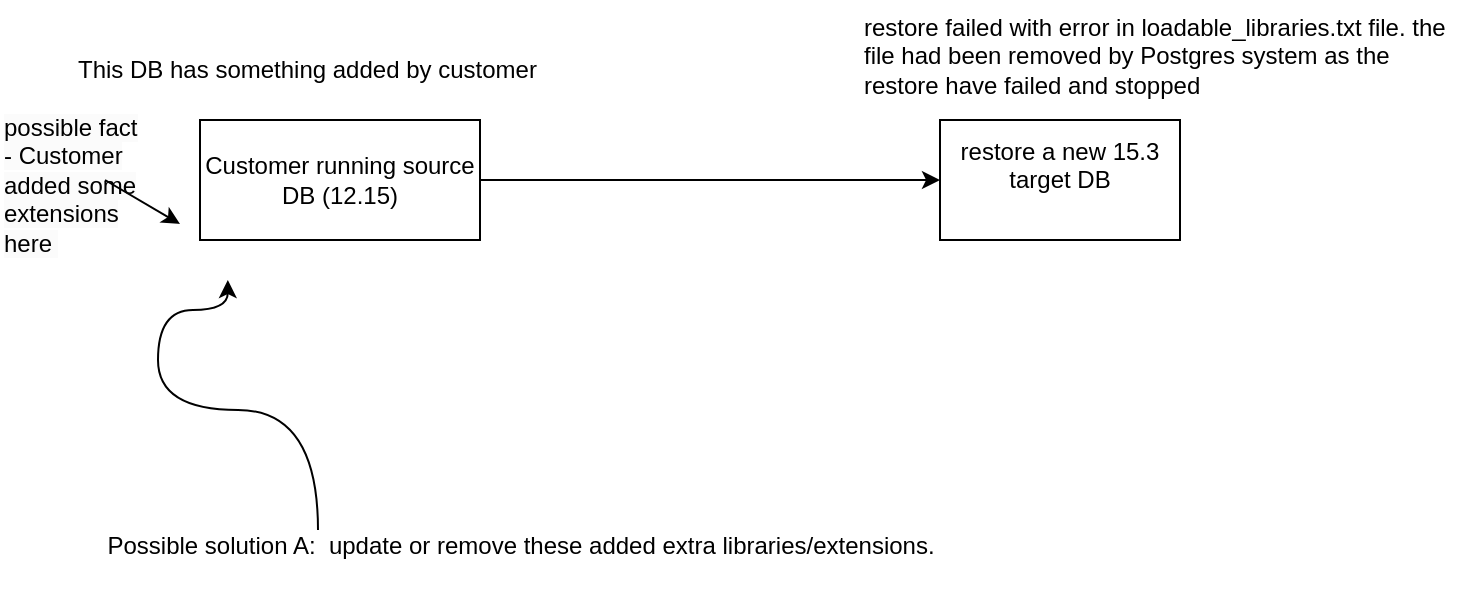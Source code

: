 <mxfile version="22.1.8" type="github">
  <diagram id="R2lEEEUBdFMjLlhIrx00" name="Page-1">
    <mxGraphModel dx="1170" dy="925" grid="1" gridSize="10" guides="1" tooltips="1" connect="1" arrows="1" fold="1" page="1" pageScale="1" pageWidth="850" pageHeight="1100" math="0" shadow="0" extFonts="Permanent Marker^https://fonts.googleapis.com/css?family=Permanent+Marker">
      <root>
        <mxCell id="0" />
        <mxCell id="1" parent="0" />
        <mxCell id="AkyEBe8GT_1xiuxSV3QQ-4" value="" style="edgeStyle=orthogonalEdgeStyle;rounded=0;orthogonalLoop=1;jettySize=auto;html=1;entryX=0;entryY=0.5;entryDx=0;entryDy=0;" edge="1" parent="1" source="AkyEBe8GT_1xiuxSV3QQ-1" target="AkyEBe8GT_1xiuxSV3QQ-2">
          <mxGeometry relative="1" as="geometry">
            <mxPoint x="350" y="260" as="targetPoint" />
          </mxGeometry>
        </mxCell>
        <mxCell id="AkyEBe8GT_1xiuxSV3QQ-1" value="Customer running source DB (12.15)" style="rounded=0;whiteSpace=wrap;html=1;" vertex="1" parent="1">
          <mxGeometry x="130" y="230" width="140" height="60" as="geometry" />
        </mxCell>
        <mxCell id="AkyEBe8GT_1xiuxSV3QQ-2" value="&lt;div&gt;restore a new 15.3 target DB&lt;/div&gt;&lt;div&gt;&lt;br&gt;&lt;/div&gt;" style="rounded=0;whiteSpace=wrap;html=1;" vertex="1" parent="1">
          <mxGeometry x="500" y="230" width="120" height="60" as="geometry" />
        </mxCell>
        <mxCell id="AkyEBe8GT_1xiuxSV3QQ-7" value="&amp;nbsp; This DB has something added by customer" style="text;html=1;align=center;verticalAlign=middle;resizable=0;points=[];autosize=1;strokeColor=none;fillColor=none;" vertex="1" parent="1">
          <mxGeometry x="50" y="190" width="260" height="30" as="geometry" />
        </mxCell>
        <mxCell id="AkyEBe8GT_1xiuxSV3QQ-8" value="restore failed with error in loadable_libraries.txt file. the file had been removed by Postgres system as the restore have failed and stopped&#xa;" style="text;whiteSpace=wrap;" vertex="1" parent="1">
          <mxGeometry x="460" y="170" width="300" height="40" as="geometry" />
        </mxCell>
        <mxCell id="AkyEBe8GT_1xiuxSV3QQ-12" value="Possible solution A:&amp;nbsp; update or remove these added extra libraries/extensions.&lt;br&gt;&amp;nbsp; &amp;nbsp;" style="text;html=1;align=center;verticalAlign=middle;resizable=0;points=[];autosize=1;strokeColor=none;fillColor=none;" vertex="1" parent="1">
          <mxGeometry x="70" y="430" width="440" height="40" as="geometry" />
        </mxCell>
        <mxCell id="AkyEBe8GT_1xiuxSV3QQ-13" value="" style="shape=image;html=1;verticalAlign=top;verticalLabelPosition=bottom;labelBackgroundColor=#ffffff;imageAspect=0;aspect=fixed;image=https://cdn0.iconfinder.com/data/icons/df_On_Stage_Icon_Set/128/Symbol_-_Add.png" vertex="1" parent="1">
          <mxGeometry x="120" y="270" width="58" height="58" as="geometry" />
        </mxCell>
        <mxCell id="AkyEBe8GT_1xiuxSV3QQ-15" value="" style="curved=1;endArrow=classic;html=1;rounded=0;edgeStyle=orthogonalEdgeStyle;entryX=0.079;entryY=-0.167;entryDx=0;entryDy=0;entryPerimeter=0;" edge="1" parent="1">
          <mxGeometry width="50" height="50" relative="1" as="geometry">
            <mxPoint x="189" y="435.01" as="sourcePoint" />
            <mxPoint x="143.91" y="310" as="targetPoint" />
            <Array as="points">
              <mxPoint x="189" y="375.01" />
              <mxPoint x="109" y="375.01" />
              <mxPoint x="109" y="325.01" />
              <mxPoint x="144" y="325.01" />
            </Array>
          </mxGeometry>
        </mxCell>
        <mxCell id="AkyEBe8GT_1xiuxSV3QQ-16" value="&lt;span style=&quot;color: rgb(0, 0, 0); font-family: Helvetica; font-size: 12px; font-style: normal; font-variant-ligatures: normal; font-variant-caps: normal; font-weight: 400; letter-spacing: normal; orphans: 2; text-align: center; text-indent: 0px; text-transform: none; widows: 2; word-spacing: 0px; -webkit-text-stroke-width: 0px; background-color: rgb(251, 251, 251); text-decoration-thickness: initial; text-decoration-style: initial; text-decoration-color: initial; float: none; display: inline !important;&quot;&gt;possible fact - Customer added some extensions here&amp;nbsp;&lt;/span&gt;" style="text;whiteSpace=wrap;html=1;" vertex="1" parent="1">
          <mxGeometry x="30" y="220" width="70" height="40" as="geometry" />
        </mxCell>
        <mxCell id="AkyEBe8GT_1xiuxSV3QQ-17" value="" style="edgeStyle=none;orthogonalLoop=1;jettySize=auto;html=1;rounded=0;exitX=0.75;exitY=1;exitDx=0;exitDy=0;" edge="1" parent="1" source="AkyEBe8GT_1xiuxSV3QQ-16" target="AkyEBe8GT_1xiuxSV3QQ-13">
          <mxGeometry width="100" relative="1" as="geometry">
            <mxPoint x="100" y="270" as="sourcePoint" />
            <mxPoint x="90" y="320" as="targetPoint" />
            <Array as="points" />
          </mxGeometry>
        </mxCell>
      </root>
    </mxGraphModel>
  </diagram>
</mxfile>
